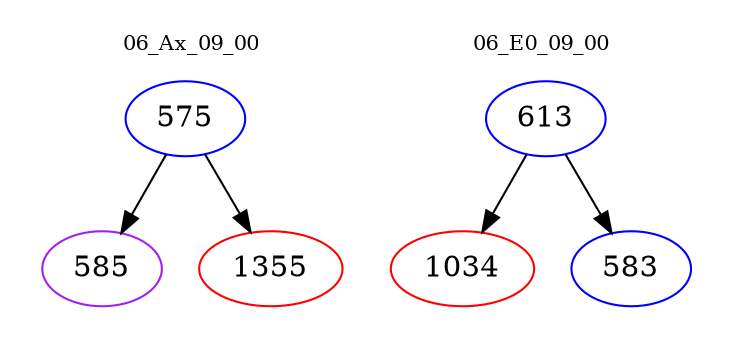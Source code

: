 digraph{
subgraph cluster_0 {
color = white
label = "06_Ax_09_00";
fontsize=10;
T0_575 [label="575", color="blue"]
T0_575 -> T0_585 [color="black"]
T0_585 [label="585", color="purple"]
T0_575 -> T0_1355 [color="black"]
T0_1355 [label="1355", color="red"]
}
subgraph cluster_1 {
color = white
label = "06_E0_09_00";
fontsize=10;
T1_613 [label="613", color="blue"]
T1_613 -> T1_1034 [color="black"]
T1_1034 [label="1034", color="red"]
T1_613 -> T1_583 [color="black"]
T1_583 [label="583", color="blue"]
}
}
